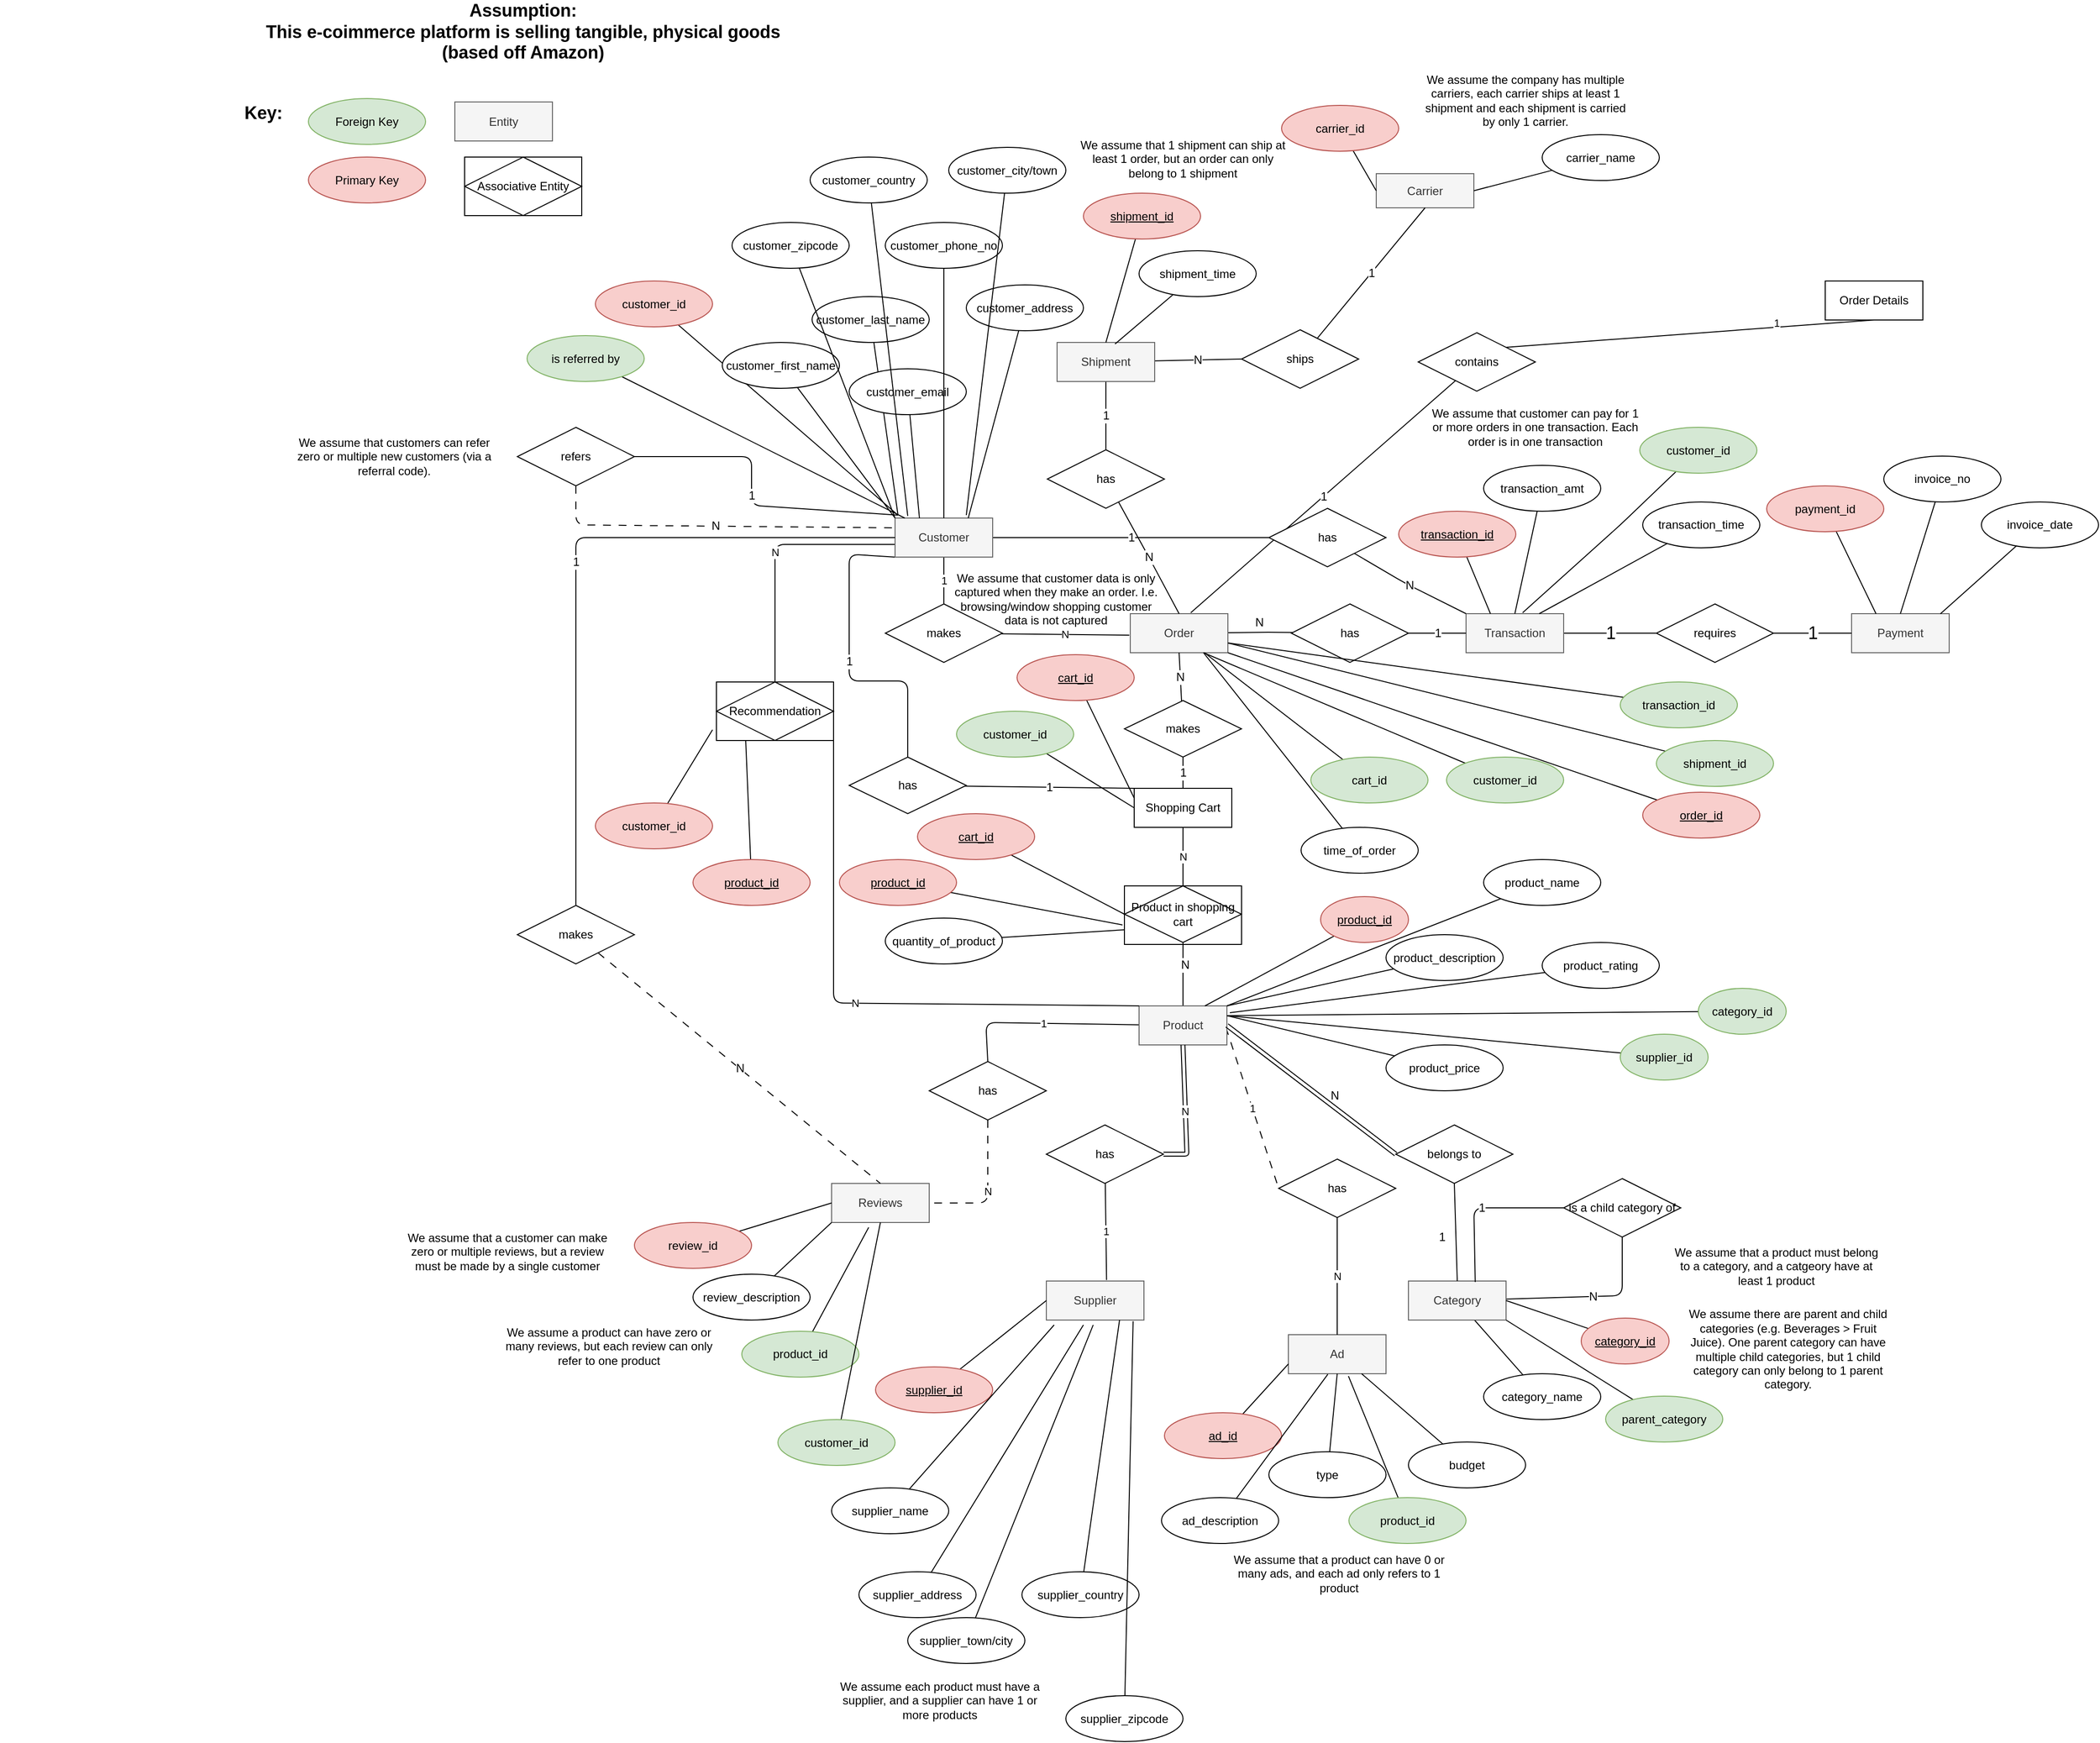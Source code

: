 <mxfile>
    <diagram id="CGE-V-YyImQBMw3J6Rf1" name="Page-1">
        <mxGraphModel dx="2650" dy="1699" grid="1" gridSize="10" guides="1" tooltips="1" connect="1" arrows="1" fold="1" page="1" pageScale="1" pageWidth="850" pageHeight="1100" math="0" shadow="0">
            <root>
                <mxCell id="0"/>
                <mxCell id="1" parent="0"/>
                <mxCell id="259" value="" style="rounded=0;whiteSpace=wrap;html=1;" vertex="1" parent="1">
                    <mxGeometry x="-814" y="-7" width="120" height="60" as="geometry"/>
                </mxCell>
                <mxCell id="159" value="" style="rounded=0;whiteSpace=wrap;html=1;fontSize=12;" vertex="1" parent="1">
                    <mxGeometry x="-138" y="740" width="120" height="60" as="geometry"/>
                </mxCell>
                <mxCell id="66" value="1" style="edgeStyle=none;html=1;entryX=0.5;entryY=0;entryDx=0;entryDy=0;endArrow=none;endFill=0;" parent="1" source="2" target="64" edge="1">
                    <mxGeometry relative="1" as="geometry"/>
                </mxCell>
                <mxCell id="68" value="N" style="edgeStyle=none;html=1;entryX=0.5;entryY=0;entryDx=0;entryDy=0;endArrow=none;endFill=0;" parent="1" target="34" edge="1">
                    <mxGeometry relative="1" as="geometry">
                        <Array as="points">
                            <mxPoint x="-496" y="390"/>
                        </Array>
                        <mxPoint x="-370" y="390" as="sourcePoint"/>
                    </mxGeometry>
                </mxCell>
                <mxCell id="214" value="1" style="edgeStyle=none;html=1;entryX=0.5;entryY=0;entryDx=0;entryDy=0;fontSize=12;endArrow=none;endFill=0;exitX=0;exitY=1;exitDx=0;exitDy=0;" edge="1" parent="1" source="2" target="212">
                    <mxGeometry relative="1" as="geometry">
                        <Array as="points">
                            <mxPoint x="-420" y="400"/>
                            <mxPoint x="-420" y="530"/>
                            <mxPoint x="-360" y="530"/>
                        </Array>
                    </mxGeometry>
                </mxCell>
                <mxCell id="219" value="1" style="edgeStyle=none;html=1;fontSize=12;endArrow=none;endFill=0;" edge="1" parent="1" source="2" target="216">
                    <mxGeometry relative="1" as="geometry"/>
                </mxCell>
                <mxCell id="251" value="1" style="edgeStyle=none;html=1;entryX=1;entryY=0.5;entryDx=0;entryDy=0;fontSize=12;endArrow=none;endFill=0;" edge="1" parent="1" target="248">
                    <mxGeometry relative="1" as="geometry">
                        <mxPoint x="-370" y="360" as="sourcePoint"/>
                        <Array as="points">
                            <mxPoint x="-520" y="350"/>
                            <mxPoint x="-520" y="300"/>
                        </Array>
                    </mxGeometry>
                </mxCell>
                <mxCell id="2" value="Customer" style="whiteSpace=wrap;html=1;align=center;fillColor=#f5f5f5;fontColor=#333333;strokeColor=#666666;" parent="1" vertex="1">
                    <mxGeometry x="-373" y="363" width="100" height="40" as="geometry"/>
                </mxCell>
                <mxCell id="41" value="1" style="edgeStyle=none;html=1;entryX=0.5;entryY=0;entryDx=0;entryDy=0;endArrow=none;endFill=0;" parent="1" source="3" target="40" edge="1">
                    <mxGeometry relative="1" as="geometry">
                        <Array as="points">
                            <mxPoint x="-280" y="880"/>
                        </Array>
                    </mxGeometry>
                </mxCell>
                <mxCell id="56" value="1" style="edgeStyle=none;html=1;entryX=0;entryY=0.5;entryDx=0;entryDy=0;endArrow=none;endFill=0;dashed=1;dashPattern=8 8;" parent="1" target="55" edge="1">
                    <mxGeometry relative="1" as="geometry">
                        <mxPoint x="-34" y="885" as="sourcePoint"/>
                    </mxGeometry>
                </mxCell>
                <mxCell id="83" style="edgeStyle=none;html=1;entryX=0.5;entryY=1;entryDx=0;entryDy=0;fontSize=18;endArrow=none;endFill=0;" parent="1" source="3" target="49" edge="1">
                    <mxGeometry relative="1" as="geometry"/>
                </mxCell>
                <mxCell id="99" value="N" style="edgeLabel;html=1;align=center;verticalAlign=middle;resizable=0;points=[];fontSize=12;" parent="83" vertex="1" connectable="0">
                    <mxGeometry x="0.297" y="-2" relative="1" as="geometry">
                        <mxPoint as="offset"/>
                    </mxGeometry>
                </mxCell>
                <mxCell id="3" value="Product" style="whiteSpace=wrap;html=1;align=center;fillColor=#f5f5f5;fontColor=#333333;strokeColor=#666666;" parent="1" vertex="1">
                    <mxGeometry x="-123" y="863" width="90" height="40" as="geometry"/>
                </mxCell>
                <mxCell id="78" value="N" style="edgeStyle=none;html=1;fontSize=12;endArrow=none;endFill=0;" parent="1" source="4" target="77" edge="1">
                    <mxGeometry x="-0.033" y="10" relative="1" as="geometry">
                        <Array as="points">
                            <mxPoint x="10" y="480"/>
                        </Array>
                        <mxPoint as="offset"/>
                    </mxGeometry>
                </mxCell>
                <mxCell id="4" value="Order" style="whiteSpace=wrap;html=1;align=center;fillColor=#f5f5f5;fontColor=#333333;strokeColor=#666666;" parent="1" vertex="1">
                    <mxGeometry x="-132" y="461" width="100" height="40" as="geometry"/>
                </mxCell>
                <mxCell id="7" value="Supplier" style="whiteSpace=wrap;html=1;align=center;fillColor=#f5f5f5;fontColor=#333333;strokeColor=#666666;" parent="1" vertex="1">
                    <mxGeometry x="-218" y="1145" width="100" height="40" as="geometry"/>
                </mxCell>
                <mxCell id="102" style="edgeStyle=none;html=1;endArrow=none;endFill=0;" edge="1" parent="1" source="8" target="101">
                    <mxGeometry relative="1" as="geometry"/>
                </mxCell>
                <mxCell id="235" value="N" style="edgeStyle=none;html=1;entryX=0.5;entryY=1;entryDx=0;entryDy=0;fontSize=12;endArrow=none;endFill=0;" edge="1" parent="1" source="8" target="234">
                    <mxGeometry relative="1" as="geometry">
                        <Array as="points">
                            <mxPoint x="372" y="1160"/>
                        </Array>
                    </mxGeometry>
                </mxCell>
                <mxCell id="8" value="Category" style="whiteSpace=wrap;html=1;align=center;fillColor=#f5f5f5;fontColor=#333333;strokeColor=#666666;" parent="1" vertex="1">
                    <mxGeometry x="153" y="1145" width="100" height="40" as="geometry"/>
                </mxCell>
                <mxCell id="9" value="Ad" style="whiteSpace=wrap;html=1;align=center;fillColor=#f5f5f5;fontColor=#333333;strokeColor=#666666;" parent="1" vertex="1">
                    <mxGeometry x="30" y="1200" width="100" height="40" as="geometry"/>
                </mxCell>
                <mxCell id="10" value="belongs to" style="shape=rhombus;perimeter=rhombusPerimeter;whiteSpace=wrap;html=1;align=center;" parent="1" vertex="1">
                    <mxGeometry x="140" y="985" width="120" height="60" as="geometry"/>
                </mxCell>
                <mxCell id="21" value="" style="endArrow=none;html=1;rounded=0;exitX=0.5;exitY=1;exitDx=0;exitDy=0;entryX=0.5;entryY=0;entryDx=0;entryDy=0;" parent="1" source="10" target="8" edge="1">
                    <mxGeometry relative="1" as="geometry">
                        <mxPoint x="162" y="903" as="sourcePoint"/>
                        <mxPoint x="322" y="903" as="targetPoint"/>
                    </mxGeometry>
                </mxCell>
                <mxCell id="22" value="1" style="resizable=0;html=1;align=right;verticalAlign=bottom;" parent="21" connectable="0" vertex="1">
                    <mxGeometry x="1" relative="1" as="geometry">
                        <mxPoint x="-11" y="-36" as="offset"/>
                    </mxGeometry>
                </mxCell>
                <mxCell id="23" value="" style="endArrow=none;html=1;rounded=0;exitX=0;exitY=0.5;exitDx=0;exitDy=0;entryX=1;entryY=0.5;entryDx=0;entryDy=0;shape=link;" parent="1" source="10" target="3" edge="1">
                    <mxGeometry relative="1" as="geometry">
                        <mxPoint x="-28" y="883" as="sourcePoint"/>
                        <mxPoint x="42" y="933" as="targetPoint"/>
                        <Array as="points"/>
                    </mxGeometry>
                </mxCell>
                <mxCell id="24" value="N" style="resizable=0;html=1;align=right;verticalAlign=bottom;" parent="23" connectable="0" vertex="1">
                    <mxGeometry x="1" relative="1" as="geometry">
                        <mxPoint x="115" y="80" as="offset"/>
                    </mxGeometry>
                </mxCell>
                <mxCell id="80" value="1" style="edgeStyle=none;html=1;fontSize=18;endArrow=none;endFill=0;" parent="1" source="25" target="76" edge="1">
                    <mxGeometry relative="1" as="geometry"/>
                </mxCell>
                <mxCell id="25" value="Transaction" style="whiteSpace=wrap;html=1;align=center;fillColor=#f5f5f5;fontColor=#333333;strokeColor=#666666;" parent="1" vertex="1">
                    <mxGeometry x="212" y="461" width="100" height="40" as="geometry"/>
                </mxCell>
                <mxCell id="26" value="Payment" style="whiteSpace=wrap;html=1;align=center;fillColor=#f5f5f5;fontColor=#333333;strokeColor=#666666;" parent="1" vertex="1">
                    <mxGeometry x="607" y="461" width="100" height="40" as="geometry"/>
                </mxCell>
                <mxCell id="27" value="Order Details" style="whiteSpace=wrap;html=1;align=center;" parent="1" vertex="1">
                    <mxGeometry x="580" y="120" width="100" height="40" as="geometry"/>
                </mxCell>
                <mxCell id="85" value="1" style="edgeStyle=none;html=1;fontSize=12;endArrow=none;endFill=0;" parent="1" source="28" target="84" edge="1">
                    <mxGeometry relative="1" as="geometry"/>
                </mxCell>
                <mxCell id="28" value="Shopping Cart" style="whiteSpace=wrap;html=1;align=center;" parent="1" vertex="1">
                    <mxGeometry x="-128" y="640" width="100" height="40" as="geometry"/>
                </mxCell>
                <mxCell id="71" value="1" style="edgeStyle=none;html=1;fontSize=12;endArrow=none;endFill=0;" parent="1" source="29" target="67" edge="1">
                    <mxGeometry relative="1" as="geometry"/>
                </mxCell>
                <mxCell id="224" value="N" style="edgeStyle=none;html=1;entryX=0;entryY=0.5;entryDx=0;entryDy=0;fontSize=12;endArrow=none;endFill=0;" edge="1" parent="1" source="29" target="223">
                    <mxGeometry relative="1" as="geometry"/>
                </mxCell>
                <mxCell id="29" value="Shipment" style="whiteSpace=wrap;html=1;align=center;fillColor=#f5f5f5;fontColor=#333333;strokeColor=#666666;" parent="1" vertex="1">
                    <mxGeometry x="-207" y="183" width="100" height="40" as="geometry"/>
                </mxCell>
                <mxCell id="30" value="Reviews" style="whiteSpace=wrap;html=1;align=center;fillColor=#f5f5f5;fontColor=#333333;strokeColor=#666666;" parent="1" vertex="1">
                    <mxGeometry x="-438" y="1045" width="100" height="40" as="geometry"/>
                </mxCell>
                <mxCell id="33" value="" style="rounded=0;whiteSpace=wrap;html=1;" parent="1" vertex="1">
                    <mxGeometry x="-556" y="531" width="120" height="60" as="geometry"/>
                </mxCell>
                <mxCell id="69" value="N" style="edgeStyle=none;html=1;entryX=0;entryY=0;entryDx=0;entryDy=0;exitX=1;exitY=1;exitDx=0;exitDy=0;endArrow=none;endFill=0;" parent="1" source="33" target="3" edge="1">
                    <mxGeometry relative="1" as="geometry">
                        <Array as="points">
                            <mxPoint x="-436" y="860"/>
                        </Array>
                    </mxGeometry>
                </mxCell>
                <mxCell id="34" value="Recommendation" style="rhombus;whiteSpace=wrap;html=1;" parent="1" vertex="1">
                    <mxGeometry x="-556" y="531" width="120" height="60" as="geometry"/>
                </mxCell>
                <mxCell id="42" value="N" style="edgeStyle=none;html=1;entryX=1;entryY=0.5;entryDx=0;entryDy=0;endArrow=none;endFill=0;dashed=1;dashPattern=8 8;" parent="1" source="40" target="30" edge="1">
                    <mxGeometry relative="1" as="geometry">
                        <Array as="points">
                            <mxPoint x="-278" y="1065"/>
                        </Array>
                    </mxGeometry>
                </mxCell>
                <mxCell id="40" value="has&lt;br&gt;" style="shape=rhombus;perimeter=rhombusPerimeter;whiteSpace=wrap;html=1;align=center;" parent="1" vertex="1">
                    <mxGeometry x="-338" y="920" width="120" height="60" as="geometry"/>
                </mxCell>
                <mxCell id="44" value="1" style="edgeStyle=none;html=1;entryX=0.617;entryY=-0.026;entryDx=0;entryDy=0;entryPerimeter=0;endArrow=none;endFill=0;" parent="1" source="43" target="7" edge="1">
                    <mxGeometry relative="1" as="geometry"/>
                </mxCell>
                <mxCell id="47" value="N" style="edgeStyle=none;html=1;entryX=0.5;entryY=1;entryDx=0;entryDy=0;endArrow=none;endFill=0;shape=link;" parent="1" source="43" target="3" edge="1">
                    <mxGeometry relative="1" as="geometry">
                        <Array as="points">
                            <mxPoint x="-74" y="1015"/>
                        </Array>
                    </mxGeometry>
                </mxCell>
                <mxCell id="43" value="has&lt;br&gt;" style="shape=rhombus;perimeter=rhombusPerimeter;whiteSpace=wrap;html=1;align=center;" parent="1" vertex="1">
                    <mxGeometry x="-218" y="985" width="120" height="60" as="geometry"/>
                </mxCell>
                <mxCell id="51" value="N" style="edgeStyle=none;html=1;endArrow=none;endFill=0;" parent="1" source="49" target="28" edge="1">
                    <mxGeometry relative="1" as="geometry"/>
                </mxCell>
                <mxCell id="49" value="Product in shopping cart" style="shape=rhombus;perimeter=rhombusPerimeter;whiteSpace=wrap;html=1;align=center;" parent="1" vertex="1">
                    <mxGeometry x="-138" y="740" width="120" height="58" as="geometry"/>
                </mxCell>
                <mxCell id="57" value="N" style="edgeStyle=none;html=1;entryX=0.5;entryY=0;entryDx=0;entryDy=0;endArrow=none;endFill=0;" parent="1" source="55" target="9" edge="1">
                    <mxGeometry relative="1" as="geometry"/>
                </mxCell>
                <mxCell id="55" value="has" style="shape=rhombus;perimeter=rhombusPerimeter;whiteSpace=wrap;html=1;align=center;" parent="1" vertex="1">
                    <mxGeometry x="20" y="1020" width="120" height="60" as="geometry"/>
                </mxCell>
                <mxCell id="65" value="N" style="edgeStyle=none;html=1;endArrow=none;endFill=0;" parent="1" source="64" edge="1">
                    <mxGeometry relative="1" as="geometry">
                        <mxPoint x="-133" y="483" as="targetPoint"/>
                    </mxGeometry>
                </mxCell>
                <mxCell id="64" value="makes" style="shape=rhombus;perimeter=rhombusPerimeter;whiteSpace=wrap;html=1;align=center;" parent="1" vertex="1">
                    <mxGeometry x="-383" y="451" width="120" height="60" as="geometry"/>
                </mxCell>
                <mxCell id="72" value="N" style="edgeStyle=none;html=1;entryX=0.5;entryY=0;entryDx=0;entryDy=0;fontSize=12;endArrow=none;endFill=0;" parent="1" source="67" target="4" edge="1">
                    <mxGeometry relative="1" as="geometry">
                        <Array as="points">
                            <mxPoint x="-113" y="403"/>
                        </Array>
                    </mxGeometry>
                </mxCell>
                <mxCell id="67" value="has" style="shape=rhombus;perimeter=rhombusPerimeter;whiteSpace=wrap;html=1;align=center;" parent="1" vertex="1">
                    <mxGeometry x="-217" y="293" width="120" height="60" as="geometry"/>
                </mxCell>
                <mxCell id="70" value="Assumption:&lt;br style=&quot;font-size: 18px;&quot;&gt;This e-coimmerce platform is selling tangible, physical goods (based off Amazon)" style="text;html=1;strokeColor=none;fillColor=none;align=center;verticalAlign=middle;whiteSpace=wrap;rounded=0;fontSize=18;fontStyle=1" parent="1" vertex="1">
                    <mxGeometry x="-1024" y="-150" width="540" height="30" as="geometry"/>
                </mxCell>
                <mxCell id="75" style="edgeStyle=none;html=1;exitX=1;exitY=0;exitDx=0;exitDy=0;entryX=0.5;entryY=1;entryDx=0;entryDy=0;fontSize=18;endArrow=none;endFill=0;" parent="1" source="73" target="27" edge="1">
                    <mxGeometry relative="1" as="geometry"/>
                </mxCell>
                <mxCell id="100" value="1" style="edgeLabel;html=1;align=center;verticalAlign=middle;resizable=0;points=[];" parent="75" vertex="1" connectable="0">
                    <mxGeometry x="0.471" y="5" relative="1" as="geometry">
                        <mxPoint as="offset"/>
                    </mxGeometry>
                </mxCell>
                <mxCell id="173" value="1" style="edgeStyle=none;html=1;fontSize=12;endArrow=none;endFill=0;" edge="1" parent="1" source="73">
                    <mxGeometry relative="1" as="geometry">
                        <mxPoint x="-70" y="460" as="targetPoint"/>
                    </mxGeometry>
                </mxCell>
                <mxCell id="73" value="contains" style="shape=rhombus;perimeter=rhombusPerimeter;whiteSpace=wrap;html=1;align=center;" parent="1" vertex="1">
                    <mxGeometry x="163" y="173" width="120" height="60" as="geometry"/>
                </mxCell>
                <mxCell id="81" value="1" style="edgeStyle=none;html=1;entryX=0;entryY=0.5;entryDx=0;entryDy=0;fontSize=18;endArrow=none;endFill=0;" parent="1" source="76" target="26" edge="1">
                    <mxGeometry relative="1" as="geometry"/>
                </mxCell>
                <mxCell id="76" value="requires" style="shape=rhombus;perimeter=rhombusPerimeter;whiteSpace=wrap;html=1;align=center;" parent="1" vertex="1">
                    <mxGeometry x="407" y="451" width="120" height="60" as="geometry"/>
                </mxCell>
                <mxCell id="79" value="1" style="edgeStyle=none;html=1;entryX=0;entryY=0.5;entryDx=0;entryDy=0;fontSize=12;endArrow=none;endFill=0;" parent="1" source="77" target="25" edge="1">
                    <mxGeometry relative="1" as="geometry"/>
                </mxCell>
                <mxCell id="77" value="has" style="shape=rhombus;perimeter=rhombusPerimeter;whiteSpace=wrap;html=1;align=center;" parent="1" vertex="1">
                    <mxGeometry x="33" y="451" width="120" height="60" as="geometry"/>
                </mxCell>
                <mxCell id="86" value="N" style="edgeStyle=none;html=1;fontSize=12;endArrow=none;endFill=0;entryX=0.5;entryY=1;entryDx=0;entryDy=0;" parent="1" source="84" target="4" edge="1">
                    <mxGeometry relative="1" as="geometry">
                        <mxPoint x="-78" y="510" as="targetPoint"/>
                    </mxGeometry>
                </mxCell>
                <mxCell id="84" value="makes" style="shape=rhombus;perimeter=rhombusPerimeter;whiteSpace=wrap;html=1;align=center;" parent="1" vertex="1">
                    <mxGeometry x="-138" y="550" width="120" height="58" as="geometry"/>
                </mxCell>
                <mxCell id="94" style="edgeStyle=none;html=1;entryX=0.75;entryY=0;entryDx=0;entryDy=0;fontSize=12;endArrow=none;endFill=0;" parent="1" source="87" target="3" edge="1">
                    <mxGeometry relative="1" as="geometry"/>
                </mxCell>
                <mxCell id="87" value="product_id" style="ellipse;whiteSpace=wrap;html=1;fontSize=12;fontStyle=4;fillColor=#f8cecc;strokeColor=#b85450;" parent="1" vertex="1">
                    <mxGeometry x="63" y="751" width="90" height="47" as="geometry"/>
                </mxCell>
                <mxCell id="90" value="1" style="edgeStyle=none;html=1;entryX=0;entryY=0.5;entryDx=0;entryDy=0;fontSize=12;endArrow=none;endFill=0;" parent="1" source="89" target="2" edge="1">
                    <mxGeometry relative="1" as="geometry">
                        <Array as="points">
                            <mxPoint x="-700" y="383"/>
                        </Array>
                    </mxGeometry>
                </mxCell>
                <mxCell id="91" value="N" style="edgeStyle=none;html=1;entryX=0.5;entryY=0;entryDx=0;entryDy=0;fontSize=12;endArrow=none;endFill=0;dashed=1;dashPattern=8 8;" parent="1" source="89" target="30" edge="1">
                    <mxGeometry relative="1" as="geometry"/>
                </mxCell>
                <mxCell id="89" value="makes" style="shape=rhombus;perimeter=rhombusPerimeter;whiteSpace=wrap;html=1;align=center;" parent="1" vertex="1">
                    <mxGeometry x="-760" y="760" width="120" height="60" as="geometry"/>
                </mxCell>
                <mxCell id="95" style="edgeStyle=none;html=1;entryX=1;entryY=0;entryDx=0;entryDy=0;fontSize=12;endArrow=none;endFill=0;" parent="1" source="92" target="3" edge="1">
                    <mxGeometry relative="1" as="geometry"/>
                </mxCell>
                <mxCell id="96" style="edgeStyle=none;html=1;entryX=1;entryY=0.25;entryDx=0;entryDy=0;fontSize=12;endArrow=none;endFill=0;" parent="1" source="93" target="3" edge="1">
                    <mxGeometry relative="1" as="geometry"/>
                </mxCell>
                <mxCell id="98" style="edgeStyle=none;html=1;entryX=1;entryY=0.5;entryDx=0;entryDy=0;fontSize=12;endArrow=none;endFill=0;" parent="1" source="97" target="8" edge="1">
                    <mxGeometry relative="1" as="geometry"/>
                </mxCell>
                <mxCell id="97" value="category_id" style="ellipse;whiteSpace=wrap;html=1;fontSize=12;fontStyle=4;fillColor=#f8cecc;strokeColor=#b85450;" parent="1" vertex="1">
                    <mxGeometry x="330" y="1183" width="90" height="47" as="geometry"/>
                </mxCell>
                <mxCell id="101" value="category_name" style="ellipse;whiteSpace=wrap;html=1;fontSize=12;" vertex="1" parent="1">
                    <mxGeometry x="230" y="1240" width="120" height="47" as="geometry"/>
                </mxCell>
                <mxCell id="104" style="edgeStyle=none;html=1;entryX=1;entryY=0;entryDx=0;entryDy=0;endArrow=none;endFill=0;" edge="1" parent="1" source="103" target="3">
                    <mxGeometry relative="1" as="geometry"/>
                </mxCell>
                <mxCell id="103" value="product_name" style="ellipse;whiteSpace=wrap;html=1;fontSize=12;" vertex="1" parent="1">
                    <mxGeometry x="230" y="713" width="120" height="47" as="geometry"/>
                </mxCell>
                <mxCell id="92" value="product_description" style="ellipse;whiteSpace=wrap;html=1;fontSize=12;" parent="1" vertex="1">
                    <mxGeometry x="130" y="790" width="120" height="47" as="geometry"/>
                </mxCell>
                <mxCell id="107" style="edgeStyle=none;html=1;entryX=1;entryY=0.25;entryDx=0;entryDy=0;endArrow=none;endFill=0;" edge="1" parent="1" source="105" target="3">
                    <mxGeometry relative="1" as="geometry"/>
                </mxCell>
                <mxCell id="105" value="product_price" style="ellipse;whiteSpace=wrap;html=1;fontSize=12;" vertex="1" parent="1">
                    <mxGeometry x="130" y="903" width="120" height="47" as="geometry"/>
                </mxCell>
                <mxCell id="108" style="edgeStyle=none;html=1;endArrow=none;endFill=0;" edge="1" parent="1" source="106">
                    <mxGeometry relative="1" as="geometry">
                        <mxPoint x="-30" y="870" as="targetPoint"/>
                    </mxGeometry>
                </mxCell>
                <mxCell id="106" value="product_rating" style="ellipse;whiteSpace=wrap;html=1;fontSize=12;" vertex="1" parent="1">
                    <mxGeometry x="290" y="798" width="120" height="47" as="geometry"/>
                </mxCell>
                <mxCell id="93" value="category_id" style="ellipse;whiteSpace=wrap;html=1;fontSize=12;fillColor=#d5e8d4;strokeColor=#82b366;" parent="1" vertex="1">
                    <mxGeometry x="450" y="845" width="90" height="47" as="geometry"/>
                </mxCell>
                <mxCell id="116" style="edgeStyle=none;html=1;entryX=0;entryY=0.75;entryDx=0;entryDy=0;endArrow=none;endFill=0;" edge="1" parent="1" source="109" target="9">
                    <mxGeometry relative="1" as="geometry"/>
                </mxCell>
                <mxCell id="109" value="ad_id" style="ellipse;whiteSpace=wrap;html=1;fontSize=12;fontStyle=4;fillColor=#f8cecc;strokeColor=#b85450;" vertex="1" parent="1">
                    <mxGeometry x="-97" y="1280" width="120" height="47" as="geometry"/>
                </mxCell>
                <mxCell id="118" style="edgeStyle=none;html=1;entryX=0.75;entryY=1;entryDx=0;entryDy=0;endArrow=none;endFill=0;" edge="1" parent="1" source="110" target="9">
                    <mxGeometry relative="1" as="geometry"/>
                </mxCell>
                <mxCell id="110" value="budget" style="ellipse;whiteSpace=wrap;html=1;fontSize=12;" vertex="1" parent="1">
                    <mxGeometry x="153" y="1310" width="120" height="47" as="geometry"/>
                </mxCell>
                <mxCell id="117" style="edgeStyle=none;html=1;entryX=0.5;entryY=1;entryDx=0;entryDy=0;endArrow=none;endFill=0;" edge="1" parent="1" source="111" target="9">
                    <mxGeometry relative="1" as="geometry"/>
                </mxCell>
                <mxCell id="111" value="type" style="ellipse;whiteSpace=wrap;html=1;fontSize=12;" vertex="1" parent="1">
                    <mxGeometry x="10" y="1320" width="120" height="47" as="geometry"/>
                </mxCell>
                <mxCell id="115" style="edgeStyle=none;html=1;entryX=0.404;entryY=1.014;entryDx=0;entryDy=0;entryPerimeter=0;endArrow=none;endFill=0;" edge="1" parent="1" source="112" target="9">
                    <mxGeometry relative="1" as="geometry"/>
                </mxCell>
                <mxCell id="112" value="ad_description" style="ellipse;whiteSpace=wrap;html=1;fontSize=12;" vertex="1" parent="1">
                    <mxGeometry x="-100" y="1367" width="120" height="47" as="geometry"/>
                </mxCell>
                <mxCell id="114" value="We assume that a product can have 0 or many ads, and each ad only refers to 1 product" style="text;html=1;strokeColor=none;fillColor=none;align=center;verticalAlign=middle;whiteSpace=wrap;rounded=0;" vertex="1" parent="1">
                    <mxGeometry x="-28" y="1430" width="220" height="30" as="geometry"/>
                </mxCell>
                <mxCell id="120" style="edgeStyle=none;html=1;entryX=0.615;entryY=1.06;entryDx=0;entryDy=0;entryPerimeter=0;endArrow=none;endFill=0;" edge="1" parent="1" source="119" target="9">
                    <mxGeometry relative="1" as="geometry"/>
                </mxCell>
                <mxCell id="119" value="product_id" style="ellipse;whiteSpace=wrap;html=1;fontSize=12;fillColor=#d5e8d4;strokeColor=#82b366;" vertex="1" parent="1">
                    <mxGeometry x="92" y="1367" width="120" height="47" as="geometry"/>
                </mxCell>
                <mxCell id="123" style="edgeStyle=none;html=1;entryX=0;entryY=0.5;entryDx=0;entryDy=0;endArrow=none;endFill=0;" edge="1" parent="1" source="121" target="7">
                    <mxGeometry relative="1" as="geometry"/>
                </mxCell>
                <mxCell id="121" value="supplier_id" style="ellipse;whiteSpace=wrap;html=1;fontSize=12;fillColor=#f8cecc;strokeColor=#b85450;fontStyle=4" vertex="1" parent="1">
                    <mxGeometry x="-393" y="1233" width="120" height="47" as="geometry"/>
                </mxCell>
                <mxCell id="124" style="edgeStyle=none;html=1;endArrow=none;endFill=0;" edge="1" parent="1" source="122">
                    <mxGeometry relative="1" as="geometry">
                        <mxPoint x="-210" y="1190" as="targetPoint"/>
                    </mxGeometry>
                </mxCell>
                <mxCell id="122" value="supplier_name" style="ellipse;whiteSpace=wrap;html=1;fontSize=12;" vertex="1" parent="1">
                    <mxGeometry x="-438" y="1357" width="120" height="47" as="geometry"/>
                </mxCell>
                <mxCell id="126" style="edgeStyle=none;html=1;entryX=1;entryY=0.25;entryDx=0;entryDy=0;endArrow=none;endFill=0;" edge="1" parent="1" source="125" target="3">
                    <mxGeometry relative="1" as="geometry"/>
                </mxCell>
                <mxCell id="125" value="supplier_id" style="ellipse;whiteSpace=wrap;html=1;fontSize=12;fillColor=#d5e8d4;strokeColor=#82b366;" vertex="1" parent="1">
                    <mxGeometry x="370" y="892" width="90" height="47" as="geometry"/>
                </mxCell>
                <mxCell id="129" style="edgeStyle=none;html=1;entryX=0;entryY=1;entryDx=0;entryDy=0;endArrow=none;endFill=0;" edge="1" parent="1" source="128" target="30">
                    <mxGeometry relative="1" as="geometry"/>
                </mxCell>
                <mxCell id="128" value="review_description" style="ellipse;whiteSpace=wrap;html=1;fontSize=12;" vertex="1" parent="1">
                    <mxGeometry x="-580" y="1138" width="120" height="47" as="geometry"/>
                </mxCell>
                <mxCell id="131" style="edgeStyle=none;html=1;entryX=0;entryY=0.5;entryDx=0;entryDy=0;endArrow=none;endFill=0;" edge="1" parent="1" source="130" target="30">
                    <mxGeometry relative="1" as="geometry"/>
                </mxCell>
                <mxCell id="130" value="review_id" style="ellipse;whiteSpace=wrap;html=1;fontSize=12;fillColor=#f8cecc;strokeColor=#b85450;" vertex="1" parent="1">
                    <mxGeometry x="-640" y="1085" width="120" height="47" as="geometry"/>
                </mxCell>
                <mxCell id="133" style="edgeStyle=none;html=1;entryX=0.38;entryY=1.125;entryDx=0;entryDy=0;entryPerimeter=0;endArrow=none;endFill=0;" edge="1" parent="1" source="132" target="30">
                    <mxGeometry relative="1" as="geometry"/>
                </mxCell>
                <mxCell id="132" value="product_id" style="ellipse;whiteSpace=wrap;html=1;fontSize=12;fillColor=#d5e8d4;strokeColor=#82b366;" vertex="1" parent="1">
                    <mxGeometry x="-530" y="1196.5" width="120" height="47" as="geometry"/>
                </mxCell>
                <mxCell id="134" value="We assume each product must have a supplier, and a supplier can have 1 or more products" style="text;html=1;strokeColor=none;fillColor=none;align=center;verticalAlign=middle;whiteSpace=wrap;rounded=0;" vertex="1" parent="1">
                    <mxGeometry x="-437" y="1560" width="220" height="30" as="geometry"/>
                </mxCell>
                <mxCell id="135" value="We assume a product can have zero or many reviews, but each review can only refer to one product" style="text;html=1;strokeColor=none;fillColor=none;align=center;verticalAlign=middle;whiteSpace=wrap;rounded=0;" vertex="1" parent="1">
                    <mxGeometry x="-776" y="1196.5" width="220" height="30" as="geometry"/>
                </mxCell>
                <mxCell id="136" value="We assume that a customer can make zero or multiple reviews, but a review must be made by a single customer" style="text;html=1;strokeColor=none;fillColor=none;align=center;verticalAlign=middle;whiteSpace=wrap;rounded=0;" vertex="1" parent="1">
                    <mxGeometry x="-880" y="1100" width="220" height="30" as="geometry"/>
                </mxCell>
                <mxCell id="138" style="edgeStyle=none;html=1;entryX=0.5;entryY=1;entryDx=0;entryDy=0;fontSize=12;endArrow=none;endFill=0;" edge="1" parent="1" source="137" target="30">
                    <mxGeometry relative="1" as="geometry"/>
                </mxCell>
                <mxCell id="137" value="customer_id" style="ellipse;whiteSpace=wrap;html=1;fontSize=12;fillColor=#d5e8d4;strokeColor=#82b366;" vertex="1" parent="1">
                    <mxGeometry x="-493" y="1287" width="120" height="47" as="geometry"/>
                </mxCell>
                <mxCell id="152" style="edgeStyle=none;html=1;fontSize=12;endArrow=none;endFill=0;" edge="1" parent="1" source="139">
                    <mxGeometry relative="1" as="geometry">
                        <mxPoint x="-370" y="360" as="targetPoint"/>
                    </mxGeometry>
                </mxCell>
                <mxCell id="139" value="customer_id" style="ellipse;whiteSpace=wrap;html=1;fontSize=12;fillColor=#f8cecc;strokeColor=#b85450;" vertex="1" parent="1">
                    <mxGeometry x="-680" y="120" width="120" height="47" as="geometry"/>
                </mxCell>
                <mxCell id="151" style="edgeStyle=none;html=1;entryX=0;entryY=0;entryDx=0;entryDy=0;fontSize=12;endArrow=none;endFill=0;" edge="1" parent="1" source="140" target="2">
                    <mxGeometry relative="1" as="geometry"/>
                </mxCell>
                <mxCell id="140" value="customer_first_name" style="ellipse;whiteSpace=wrap;html=1;fontSize=12;" vertex="1" parent="1">
                    <mxGeometry x="-550" y="183" width="120" height="47" as="geometry"/>
                </mxCell>
                <mxCell id="150" style="edgeStyle=none;html=1;fontSize=12;endArrow=none;endFill=0;" edge="1" parent="1" source="142">
                    <mxGeometry relative="1" as="geometry">
                        <mxPoint x="-370" y="360" as="targetPoint"/>
                    </mxGeometry>
                </mxCell>
                <mxCell id="142" value="customer_last_name" style="ellipse;whiteSpace=wrap;html=1;fontSize=12;" vertex="1" parent="1">
                    <mxGeometry x="-458" y="136" width="120" height="47" as="geometry"/>
                </mxCell>
                <mxCell id="147" style="edgeStyle=none;html=1;entryX=0.25;entryY=0;entryDx=0;entryDy=0;fontSize=12;endArrow=none;endFill=0;" edge="1" parent="1" source="143" target="2">
                    <mxGeometry relative="1" as="geometry"/>
                </mxCell>
                <mxCell id="143" value="customer_email" style="ellipse;whiteSpace=wrap;html=1;fontSize=12;" vertex="1" parent="1">
                    <mxGeometry x="-420" y="210" width="120" height="47" as="geometry"/>
                </mxCell>
                <mxCell id="146" value="" style="edgeStyle=none;html=1;fontSize=12;endArrow=none;endFill=0;" edge="1" parent="1" source="144" target="2">
                    <mxGeometry relative="1" as="geometry"/>
                </mxCell>
                <mxCell id="144" value="customer_phone_no" style="ellipse;whiteSpace=wrap;html=1;fontSize=12;" vertex="1" parent="1">
                    <mxGeometry x="-383" y="60" width="120" height="47" as="geometry"/>
                </mxCell>
                <mxCell id="148" style="edgeStyle=none;html=1;entryX=0.75;entryY=0;entryDx=0;entryDy=0;fontSize=12;endArrow=none;endFill=0;" edge="1" parent="1" source="145" target="2">
                    <mxGeometry relative="1" as="geometry"/>
                </mxCell>
                <mxCell id="145" value="customer_address" style="ellipse;whiteSpace=wrap;html=1;fontSize=12;" vertex="1" parent="1">
                    <mxGeometry x="-300" y="124" width="120" height="47" as="geometry"/>
                </mxCell>
                <mxCell id="154" style="edgeStyle=none;html=1;entryX=1;entryY=1;entryDx=0;entryDy=0;fontSize=12;endArrow=none;endFill=0;" edge="1" parent="1" source="153" target="4">
                    <mxGeometry relative="1" as="geometry"/>
                </mxCell>
                <mxCell id="153" value="order_id" style="ellipse;whiteSpace=wrap;html=1;fontSize=12;fillColor=#f8cecc;strokeColor=#b85450;fontStyle=4" vertex="1" parent="1">
                    <mxGeometry x="393" y="644" width="120" height="47" as="geometry"/>
                </mxCell>
                <mxCell id="156" style="edgeStyle=none;html=1;entryX=0.75;entryY=1;entryDx=0;entryDy=0;fontSize=12;endArrow=none;endFill=0;" edge="1" parent="1" source="155" target="4">
                    <mxGeometry relative="1" as="geometry"/>
                </mxCell>
                <mxCell id="155" value="customer_id" style="ellipse;whiteSpace=wrap;html=1;fontSize=12;fillColor=#d5e8d4;strokeColor=#82b366;" vertex="1" parent="1">
                    <mxGeometry x="192" y="608" width="120" height="47" as="geometry"/>
                </mxCell>
                <mxCell id="158" style="edgeStyle=none;html=1;entryX=0;entryY=0.25;entryDx=0;entryDy=0;fontSize=12;endArrow=none;endFill=0;" edge="1" parent="1" source="157" target="28">
                    <mxGeometry relative="1" as="geometry"/>
                </mxCell>
                <mxCell id="157" value="cart_id" style="ellipse;whiteSpace=wrap;html=1;fontSize=12;fillColor=#f8cecc;strokeColor=#b85450;fontStyle=4" vertex="1" parent="1">
                    <mxGeometry x="-248" y="503" width="120" height="47" as="geometry"/>
                </mxCell>
                <mxCell id="162" style="edgeStyle=none;html=1;entryX=0;entryY=0.5;entryDx=0;entryDy=0;fontSize=12;endArrow=none;endFill=0;" edge="1" parent="1" source="160" target="49">
                    <mxGeometry relative="1" as="geometry"/>
                </mxCell>
                <mxCell id="160" value="cart_id" style="ellipse;whiteSpace=wrap;html=1;fontSize=12;fillColor=#f8cecc;strokeColor=#b85450;fontStyle=4" vertex="1" parent="1">
                    <mxGeometry x="-350" y="666" width="120" height="47" as="geometry"/>
                </mxCell>
                <mxCell id="163" style="edgeStyle=none;html=1;fontSize=12;endArrow=none;endFill=0;" edge="1" parent="1" source="161">
                    <mxGeometry relative="1" as="geometry">
                        <mxPoint x="-140" y="780" as="targetPoint"/>
                    </mxGeometry>
                </mxCell>
                <mxCell id="161" value="product_id" style="ellipse;whiteSpace=wrap;html=1;fontSize=12;fillColor=#f8cecc;strokeColor=#b85450;fontStyle=4" vertex="1" parent="1">
                    <mxGeometry x="-430" y="713" width="120" height="47" as="geometry"/>
                </mxCell>
                <mxCell id="165" style="edgeStyle=none;html=1;fontSize=12;endArrow=none;endFill=0;" edge="1" parent="1" source="164" target="4">
                    <mxGeometry relative="1" as="geometry"/>
                </mxCell>
                <mxCell id="164" value="cart_id" style="ellipse;whiteSpace=wrap;html=1;fontSize=12;fillColor=#d5e8d4;strokeColor=#82b366;" vertex="1" parent="1">
                    <mxGeometry x="53" y="608" width="120" height="47" as="geometry"/>
                </mxCell>
                <mxCell id="167" style="edgeStyle=none;html=1;fontSize=12;endArrow=none;endFill=0;" edge="1" parent="1" source="166">
                    <mxGeometry relative="1" as="geometry">
                        <mxPoint x="-560" y="580" as="targetPoint"/>
                    </mxGeometry>
                </mxCell>
                <mxCell id="166" value="customer_id" style="ellipse;whiteSpace=wrap;html=1;fontSize=12;fillColor=#f8cecc;strokeColor=#b85450;" vertex="1" parent="1">
                    <mxGeometry x="-680" y="655" width="120" height="47" as="geometry"/>
                </mxCell>
                <mxCell id="169" style="edgeStyle=none;html=1;entryX=0.25;entryY=1;entryDx=0;entryDy=0;fontSize=12;endArrow=none;endFill=0;" edge="1" parent="1" source="168" target="33">
                    <mxGeometry relative="1" as="geometry"/>
                </mxCell>
                <mxCell id="168" value="product_id" style="ellipse;whiteSpace=wrap;html=1;fontSize=12;fillColor=#f8cecc;strokeColor=#b85450;fontStyle=4" vertex="1" parent="1">
                    <mxGeometry x="-580" y="713" width="120" height="47" as="geometry"/>
                </mxCell>
                <mxCell id="170" value="We assume that a product must belong to a category, and a catgeory have at least 1 product" style="text;html=1;strokeColor=none;fillColor=none;align=center;verticalAlign=middle;whiteSpace=wrap;rounded=0;" vertex="1" parent="1">
                    <mxGeometry x="420" y="1115" width="220" height="30" as="geometry"/>
                </mxCell>
                <mxCell id="171" value="We assume that 1 shipment can ship at least 1 order, but an order can only belong to 1 shipment" style="text;html=1;strokeColor=none;fillColor=none;align=center;verticalAlign=middle;whiteSpace=wrap;rounded=0;" vertex="1" parent="1">
                    <mxGeometry x="-188" y="-20" width="220" height="30" as="geometry"/>
                </mxCell>
                <mxCell id="175" style="edgeStyle=none;html=1;entryX=0.5;entryY=0;entryDx=0;entryDy=0;fontSize=12;endArrow=none;endFill=0;" edge="1" parent="1" source="174" target="29">
                    <mxGeometry relative="1" as="geometry"/>
                </mxCell>
                <mxCell id="174" value="shipment_id" style="ellipse;whiteSpace=wrap;html=1;fontSize=12;fillColor=#f8cecc;strokeColor=#b85450;fontStyle=4" vertex="1" parent="1">
                    <mxGeometry x="-180" y="30" width="120" height="47" as="geometry"/>
                </mxCell>
                <mxCell id="177" style="edgeStyle=none;html=1;fontSize=12;endArrow=none;endFill=0;entryX=0.594;entryY=0.039;entryDx=0;entryDy=0;entryPerimeter=0;" edge="1" parent="1" source="176" target="29">
                    <mxGeometry relative="1" as="geometry">
                        <mxPoint x="-140" y="180" as="targetPoint"/>
                    </mxGeometry>
                </mxCell>
                <mxCell id="176" value="shipment_time" style="ellipse;whiteSpace=wrap;html=1;fontSize=12;" vertex="1" parent="1">
                    <mxGeometry x="-123" y="89" width="120" height="47" as="geometry"/>
                </mxCell>
                <mxCell id="179" style="edgeStyle=none;html=1;entryX=0.75;entryY=1;entryDx=0;entryDy=0;fontSize=12;endArrow=none;endFill=0;" edge="1" parent="1" source="178" target="4">
                    <mxGeometry relative="1" as="geometry"/>
                </mxCell>
                <mxCell id="178" value="time_of_order" style="ellipse;whiteSpace=wrap;html=1;fontSize=12;" vertex="1" parent="1">
                    <mxGeometry x="43" y="680" width="120" height="47" as="geometry"/>
                </mxCell>
                <mxCell id="181" style="edgeStyle=none;html=1;entryX=0.25;entryY=0;entryDx=0;entryDy=0;fontSize=12;endArrow=none;endFill=0;" edge="1" parent="1" source="180" target="25">
                    <mxGeometry relative="1" as="geometry"/>
                </mxCell>
                <mxCell id="180" value="transaction_id" style="ellipse;whiteSpace=wrap;html=1;fontSize=12;fillColor=#f8cecc;strokeColor=#b85450;fontStyle=4" vertex="1" parent="1">
                    <mxGeometry x="143" y="356" width="120" height="47" as="geometry"/>
                </mxCell>
                <mxCell id="183" style="edgeStyle=none;html=1;entryX=0.5;entryY=0;entryDx=0;entryDy=0;fontSize=12;endArrow=none;endFill=0;" edge="1" parent="1" source="182" target="25">
                    <mxGeometry relative="1" as="geometry"/>
                </mxCell>
                <mxCell id="182" value="transaction_amt" style="ellipse;whiteSpace=wrap;html=1;fontSize=12;" vertex="1" parent="1">
                    <mxGeometry x="230" y="309" width="120" height="47" as="geometry"/>
                </mxCell>
                <mxCell id="184" value="We assume that customer can pay for 1 or more orders in one transaction. Each order is in one transaction" style="text;html=1;strokeColor=none;fillColor=none;align=center;verticalAlign=middle;whiteSpace=wrap;rounded=0;" vertex="1" parent="1">
                    <mxGeometry x="173" y="254.5" width="220" height="30" as="geometry"/>
                </mxCell>
                <mxCell id="187" style="edgeStyle=none;html=1;entryX=0.75;entryY=0;entryDx=0;entryDy=0;fontSize=12;endArrow=none;endFill=0;" edge="1" parent="1" source="185" target="25">
                    <mxGeometry relative="1" as="geometry"/>
                </mxCell>
                <mxCell id="185" value="transaction_time" style="ellipse;whiteSpace=wrap;html=1;fontSize=12;" vertex="1" parent="1">
                    <mxGeometry x="393" y="346.5" width="120" height="47" as="geometry"/>
                </mxCell>
                <mxCell id="189" style="edgeStyle=none;html=1;entryX=0.25;entryY=0;entryDx=0;entryDy=0;fontSize=12;endArrow=none;endFill=0;" edge="1" parent="1" source="188" target="26">
                    <mxGeometry relative="1" as="geometry"/>
                </mxCell>
                <mxCell id="188" value="payment_id" style="ellipse;whiteSpace=wrap;html=1;fontSize=12;fillColor=#f8cecc;strokeColor=#b85450;" vertex="1" parent="1">
                    <mxGeometry x="520" y="330" width="120" height="47" as="geometry"/>
                </mxCell>
                <mxCell id="191" style="edgeStyle=none;html=1;entryX=0.5;entryY=0;entryDx=0;entryDy=0;fontSize=12;endArrow=none;endFill=0;" edge="1" parent="1" source="190" target="26">
                    <mxGeometry relative="1" as="geometry"/>
                </mxCell>
                <mxCell id="190" value="invoice_no" style="ellipse;whiteSpace=wrap;html=1;fontSize=12;" vertex="1" parent="1">
                    <mxGeometry x="640" y="299.5" width="120" height="47" as="geometry"/>
                </mxCell>
                <mxCell id="193" style="edgeStyle=none;html=1;entryX=0.91;entryY=0.003;entryDx=0;entryDy=0;entryPerimeter=0;fontSize=12;endArrow=none;endFill=0;" edge="1" parent="1" source="192" target="26">
                    <mxGeometry relative="1" as="geometry"/>
                </mxCell>
                <mxCell id="192" value="invoice_date" style="ellipse;whiteSpace=wrap;html=1;fontSize=12;" vertex="1" parent="1">
                    <mxGeometry x="740" y="346.5" width="120" height="47" as="geometry"/>
                </mxCell>
                <mxCell id="194" value="We assume that customer data is only captured when they make an order. I.e. browsing/window shopping customer data is not captured" style="text;html=1;strokeColor=none;fillColor=none;align=center;verticalAlign=middle;whiteSpace=wrap;rounded=0;" vertex="1" parent="1">
                    <mxGeometry x="-318" y="431" width="220" height="30" as="geometry"/>
                </mxCell>
                <mxCell id="197" style="edgeStyle=none;html=1;entryX=1;entryY=0.75;entryDx=0;entryDy=0;fontSize=12;endArrow=none;endFill=0;" edge="1" parent="1" source="196" target="4">
                    <mxGeometry relative="1" as="geometry"/>
                </mxCell>
                <mxCell id="196" value="shipment_id" style="ellipse;whiteSpace=wrap;html=1;fontSize=12;fillColor=#d5e8d4;strokeColor=#82b366;" vertex="1" parent="1">
                    <mxGeometry x="407" y="591" width="120" height="47" as="geometry"/>
                </mxCell>
                <mxCell id="199" style="edgeStyle=none;html=1;entryX=1;entryY=0.75;entryDx=0;entryDy=0;fontSize=12;endArrow=none;endFill=0;" edge="1" parent="1" source="198" target="4">
                    <mxGeometry relative="1" as="geometry"/>
                </mxCell>
                <mxCell id="198" value="transaction_id" style="ellipse;whiteSpace=wrap;html=1;fontSize=12;fillColor=#d5e8d4;strokeColor=#82b366;" vertex="1" parent="1">
                    <mxGeometry x="370" y="531" width="120" height="47" as="geometry"/>
                </mxCell>
                <mxCell id="205" style="edgeStyle=none;html=1;fontSize=12;endArrow=none;endFill=0;" edge="1" parent="1" source="200">
                    <mxGeometry relative="1" as="geometry">
                        <mxPoint x="-300" y="360" as="targetPoint"/>
                    </mxGeometry>
                </mxCell>
                <mxCell id="200" value="customer_city/town" style="ellipse;whiteSpace=wrap;html=1;fontSize=12;" vertex="1" parent="1">
                    <mxGeometry x="-318" y="-17" width="120" height="47" as="geometry"/>
                </mxCell>
                <mxCell id="204" style="edgeStyle=none;html=1;fontSize=12;endArrow=none;endFill=0;" edge="1" parent="1" source="201">
                    <mxGeometry relative="1" as="geometry">
                        <mxPoint x="-360" y="360.866" as="targetPoint"/>
                    </mxGeometry>
                </mxCell>
                <mxCell id="201" value="customer_country" style="ellipse;whiteSpace=wrap;html=1;fontSize=12;" vertex="1" parent="1">
                    <mxGeometry x="-460" y="-7" width="120" height="47" as="geometry"/>
                </mxCell>
                <mxCell id="203" style="edgeStyle=none;html=1;entryX=0;entryY=0;entryDx=0;entryDy=0;fontSize=12;endArrow=none;endFill=0;" edge="1" parent="1" source="202" target="2">
                    <mxGeometry relative="1" as="geometry"/>
                </mxCell>
                <mxCell id="202" value="customer_zipcode" style="ellipse;whiteSpace=wrap;html=1;fontSize=12;" vertex="1" parent="1">
                    <mxGeometry x="-540" y="60" width="120" height="47" as="geometry"/>
                </mxCell>
                <mxCell id="208" style="edgeStyle=none;html=1;entryX=0;entryY=0.75;entryDx=0;entryDy=0;fontSize=12;endArrow=none;endFill=0;" edge="1" parent="1" source="207" target="159">
                    <mxGeometry relative="1" as="geometry"/>
                </mxCell>
                <mxCell id="207" value="quantity_of_product" style="ellipse;whiteSpace=wrap;html=1;fontSize=12;" vertex="1" parent="1">
                    <mxGeometry x="-383" y="773" width="120" height="47" as="geometry"/>
                </mxCell>
                <mxCell id="210" style="edgeStyle=none;html=1;entryX=0;entryY=0.5;entryDx=0;entryDy=0;fontSize=12;endArrow=none;endFill=0;" edge="1" parent="1" source="209" target="28">
                    <mxGeometry relative="1" as="geometry"/>
                </mxCell>
                <mxCell id="209" value="customer_id" style="ellipse;whiteSpace=wrap;html=1;fontSize=12;fillColor=#d5e8d4;strokeColor=#82b366;fontStyle=0" vertex="1" parent="1">
                    <mxGeometry x="-310" y="561" width="120" height="47" as="geometry"/>
                </mxCell>
                <mxCell id="213" value="1" style="edgeStyle=none;html=1;entryX=0;entryY=0;entryDx=0;entryDy=0;fontSize=12;endArrow=none;endFill=0;" edge="1" parent="1" source="212" target="28">
                    <mxGeometry relative="1" as="geometry"/>
                </mxCell>
                <mxCell id="212" value="has" style="shape=rhombus;perimeter=rhombusPerimeter;whiteSpace=wrap;html=1;align=center;" vertex="1" parent="1">
                    <mxGeometry x="-420" y="608" width="120" height="58" as="geometry"/>
                </mxCell>
                <mxCell id="220" value="N" style="edgeStyle=none;html=1;entryX=0;entryY=0;entryDx=0;entryDy=0;fontSize=12;endArrow=none;endFill=0;" edge="1" parent="1" source="216" target="25">
                    <mxGeometry relative="1" as="geometry">
                        <Array as="points">
                            <mxPoint x="150" y="430"/>
                        </Array>
                    </mxGeometry>
                </mxCell>
                <mxCell id="216" value="has" style="shape=rhombus;perimeter=rhombusPerimeter;whiteSpace=wrap;html=1;align=center;" vertex="1" parent="1">
                    <mxGeometry x="10" y="353" width="120" height="60" as="geometry"/>
                </mxCell>
                <mxCell id="218" value="Carrier" style="whiteSpace=wrap;html=1;align=center;fillColor=#f5f5f5;fontColor=#333333;strokeColor=#666666;" vertex="1" parent="1">
                    <mxGeometry x="120" y="10" width="100" height="35" as="geometry"/>
                </mxCell>
                <mxCell id="222" style="edgeStyle=none;html=1;entryX=0.58;entryY=-0.025;entryDx=0;entryDy=0;entryPerimeter=0;fontSize=12;endArrow=none;endFill=0;" edge="1" parent="1" source="221" target="25">
                    <mxGeometry relative="1" as="geometry">
                        <Array as="points">
                            <mxPoint x="370" y="370"/>
                        </Array>
                    </mxGeometry>
                </mxCell>
                <mxCell id="221" value="customer_id" style="ellipse;whiteSpace=wrap;html=1;fontSize=12;fillColor=#d5e8d4;strokeColor=#82b366;" vertex="1" parent="1">
                    <mxGeometry x="390" y="270" width="120" height="47" as="geometry"/>
                </mxCell>
                <mxCell id="225" value="1" style="edgeStyle=none;html=1;entryX=0.5;entryY=1;entryDx=0;entryDy=0;fontSize=12;endArrow=none;endFill=0;" edge="1" parent="1" source="223" target="218">
                    <mxGeometry relative="1" as="geometry"/>
                </mxCell>
                <mxCell id="223" value="ships" style="shape=rhombus;perimeter=rhombusPerimeter;whiteSpace=wrap;html=1;align=center;" vertex="1" parent="1">
                    <mxGeometry x="-18" y="170" width="120" height="60" as="geometry"/>
                </mxCell>
                <mxCell id="226" value="We assume the company has multiple carriers, each carrier ships at least 1 shipment and each shipment is carried by only 1 carrier." style="text;html=1;strokeColor=none;fillColor=none;align=center;verticalAlign=middle;whiteSpace=wrap;rounded=0;" vertex="1" parent="1">
                    <mxGeometry x="163" y="-80" width="220" height="30" as="geometry"/>
                </mxCell>
                <mxCell id="228" style="edgeStyle=none;html=1;entryX=0;entryY=0.5;entryDx=0;entryDy=0;fontSize=12;endArrow=none;endFill=0;" edge="1" parent="1" source="227" target="218">
                    <mxGeometry relative="1" as="geometry"/>
                </mxCell>
                <mxCell id="227" value="carrier_id" style="ellipse;whiteSpace=wrap;html=1;fontSize=12;fillColor=#f8cecc;strokeColor=#b85450;" vertex="1" parent="1">
                    <mxGeometry x="23" y="-60" width="120" height="47" as="geometry"/>
                </mxCell>
                <mxCell id="230" style="edgeStyle=none;html=1;entryX=1;entryY=0.5;entryDx=0;entryDy=0;fontSize=12;endArrow=none;endFill=0;" edge="1" parent="1" source="229" target="218">
                    <mxGeometry relative="1" as="geometry"/>
                </mxCell>
                <mxCell id="229" value="carrier_name" style="ellipse;whiteSpace=wrap;html=1;fontSize=12;" vertex="1" parent="1">
                    <mxGeometry x="290" y="-30" width="120" height="47" as="geometry"/>
                </mxCell>
                <mxCell id="233" style="edgeStyle=none;html=1;entryX=1;entryY=1;entryDx=0;entryDy=0;fontSize=12;endArrow=none;endFill=0;" edge="1" parent="1" source="232" target="8">
                    <mxGeometry relative="1" as="geometry"/>
                </mxCell>
                <mxCell id="232" value="parent_category" style="ellipse;whiteSpace=wrap;html=1;fontSize=12;fillColor=#d5e8d4;strokeColor=#82b366;" vertex="1" parent="1">
                    <mxGeometry x="355" y="1263" width="120" height="47" as="geometry"/>
                </mxCell>
                <mxCell id="236" value="1" style="edgeStyle=none;html=1;entryX=0.684;entryY=0.025;entryDx=0;entryDy=0;entryPerimeter=0;fontSize=12;endArrow=none;endFill=0;" edge="1" parent="1" source="234" target="8">
                    <mxGeometry relative="1" as="geometry">
                        <Array as="points">
                            <mxPoint x="220" y="1070"/>
                        </Array>
                    </mxGeometry>
                </mxCell>
                <mxCell id="234" value="is a child category of" style="shape=rhombus;perimeter=rhombusPerimeter;whiteSpace=wrap;html=1;align=center;" vertex="1" parent="1">
                    <mxGeometry x="312" y="1040" width="120" height="60" as="geometry"/>
                </mxCell>
                <mxCell id="237" value="We assume there are parent and child categories (e.g. Beverages &amp;gt; Fruit Juice). One parent category can have multiple child categories, but 1 child category can only belong to 1 parent category." style="text;html=1;strokeColor=none;fillColor=none;align=center;verticalAlign=middle;whiteSpace=wrap;rounded=0;" vertex="1" parent="1">
                    <mxGeometry x="432" y="1200" width="220" height="30" as="geometry"/>
                </mxCell>
                <mxCell id="243" style="edgeStyle=none;html=1;fontSize=12;endArrow=none;endFill=0;" edge="1" parent="1" source="239">
                    <mxGeometry relative="1" as="geometry">
                        <mxPoint x="-180" y="1190" as="targetPoint"/>
                    </mxGeometry>
                </mxCell>
                <mxCell id="239" value="supplier_address" style="ellipse;whiteSpace=wrap;html=1;fontSize=12;" vertex="1" parent="1">
                    <mxGeometry x="-410" y="1443" width="120" height="47" as="geometry"/>
                </mxCell>
                <mxCell id="244" style="edgeStyle=none;html=1;fontSize=12;endArrow=none;endFill=0;" edge="1" parent="1" source="240">
                    <mxGeometry relative="1" as="geometry">
                        <mxPoint x="-170" y="1190" as="targetPoint"/>
                    </mxGeometry>
                </mxCell>
                <mxCell id="240" value="supplier_town/city" style="ellipse;whiteSpace=wrap;html=1;fontSize=12;" vertex="1" parent="1">
                    <mxGeometry x="-360" y="1490" width="120" height="47" as="geometry"/>
                </mxCell>
                <mxCell id="245" style="edgeStyle=none;html=1;entryX=0.75;entryY=1;entryDx=0;entryDy=0;fontSize=12;endArrow=none;endFill=0;" edge="1" parent="1" source="241" target="7">
                    <mxGeometry relative="1" as="geometry"/>
                </mxCell>
                <mxCell id="241" value="supplier_country" style="ellipse;whiteSpace=wrap;html=1;fontSize=12;" vertex="1" parent="1">
                    <mxGeometry x="-243" y="1443" width="120" height="47" as="geometry"/>
                </mxCell>
                <mxCell id="246" style="edgeStyle=none;html=1;entryX=0.889;entryY=1.031;entryDx=0;entryDy=0;entryPerimeter=0;fontSize=12;endArrow=none;endFill=0;" edge="1" parent="1" source="242" target="7">
                    <mxGeometry relative="1" as="geometry"/>
                </mxCell>
                <mxCell id="242" value="supplier_zipcode" style="ellipse;whiteSpace=wrap;html=1;fontSize=12;" vertex="1" parent="1">
                    <mxGeometry x="-198" y="1570" width="120" height="47" as="geometry"/>
                </mxCell>
                <mxCell id="252" value="N" style="edgeStyle=none;html=1;entryX=0;entryY=0.25;entryDx=0;entryDy=0;fontSize=12;endArrow=none;endFill=0;dashed=1;dashPattern=8 8;" edge="1" parent="1" source="248" target="2">
                    <mxGeometry relative="1" as="geometry">
                        <Array as="points">
                            <mxPoint x="-700" y="370"/>
                        </Array>
                    </mxGeometry>
                </mxCell>
                <mxCell id="248" value="refers" style="shape=rhombus;perimeter=rhombusPerimeter;whiteSpace=wrap;html=1;align=center;" vertex="1" parent="1">
                    <mxGeometry x="-760" y="270" width="120" height="60" as="geometry"/>
                </mxCell>
                <mxCell id="250" style="edgeStyle=none;html=1;fontSize=12;endArrow=none;endFill=0;" edge="1" parent="1" source="249" target="2">
                    <mxGeometry relative="1" as="geometry"/>
                </mxCell>
                <mxCell id="249" value="is referred by" style="ellipse;whiteSpace=wrap;html=1;fontSize=12;fillColor=#d5e8d4;strokeColor=#82b366;" vertex="1" parent="1">
                    <mxGeometry x="-750" y="176" width="120" height="47" as="geometry"/>
                </mxCell>
                <mxCell id="253" value="We assume that customers can refer zero or multiple new customers (via a referral code)." style="text;html=1;strokeColor=none;fillColor=none;align=center;verticalAlign=middle;whiteSpace=wrap;rounded=0;" vertex="1" parent="1">
                    <mxGeometry x="-996" y="284.5" width="220" height="30" as="geometry"/>
                </mxCell>
                <mxCell id="254" value="Foreign Key" style="ellipse;whiteSpace=wrap;html=1;fontSize=12;fillColor=#d5e8d4;strokeColor=#82b366;" vertex="1" parent="1">
                    <mxGeometry x="-974" y="-67" width="120" height="47" as="geometry"/>
                </mxCell>
                <mxCell id="255" value="Primary Key" style="ellipse;whiteSpace=wrap;html=1;fontSize=12;fillColor=#f8cecc;strokeColor=#b85450;" vertex="1" parent="1">
                    <mxGeometry x="-974" y="-7" width="120" height="47" as="geometry"/>
                </mxCell>
                <mxCell id="256" value="Entity" style="whiteSpace=wrap;html=1;align=center;fillColor=#f5f5f5;fontColor=#333333;strokeColor=#666666;" vertex="1" parent="1">
                    <mxGeometry x="-824" y="-63.5" width="100" height="40" as="geometry"/>
                </mxCell>
                <mxCell id="257" value="Associative Entity" style="rhombus;whiteSpace=wrap;html=1;" vertex="1" parent="1">
                    <mxGeometry x="-814" y="-7" width="120" height="60" as="geometry"/>
                </mxCell>
                <mxCell id="260" value="Key:" style="text;html=1;strokeColor=none;fillColor=none;align=center;verticalAlign=middle;whiteSpace=wrap;rounded=0;fontSize=18;fontStyle=1" vertex="1" parent="1">
                    <mxGeometry x="-1290" y="-67" width="540" height="30" as="geometry"/>
                </mxCell>
            </root>
        </mxGraphModel>
    </diagram>
</mxfile>